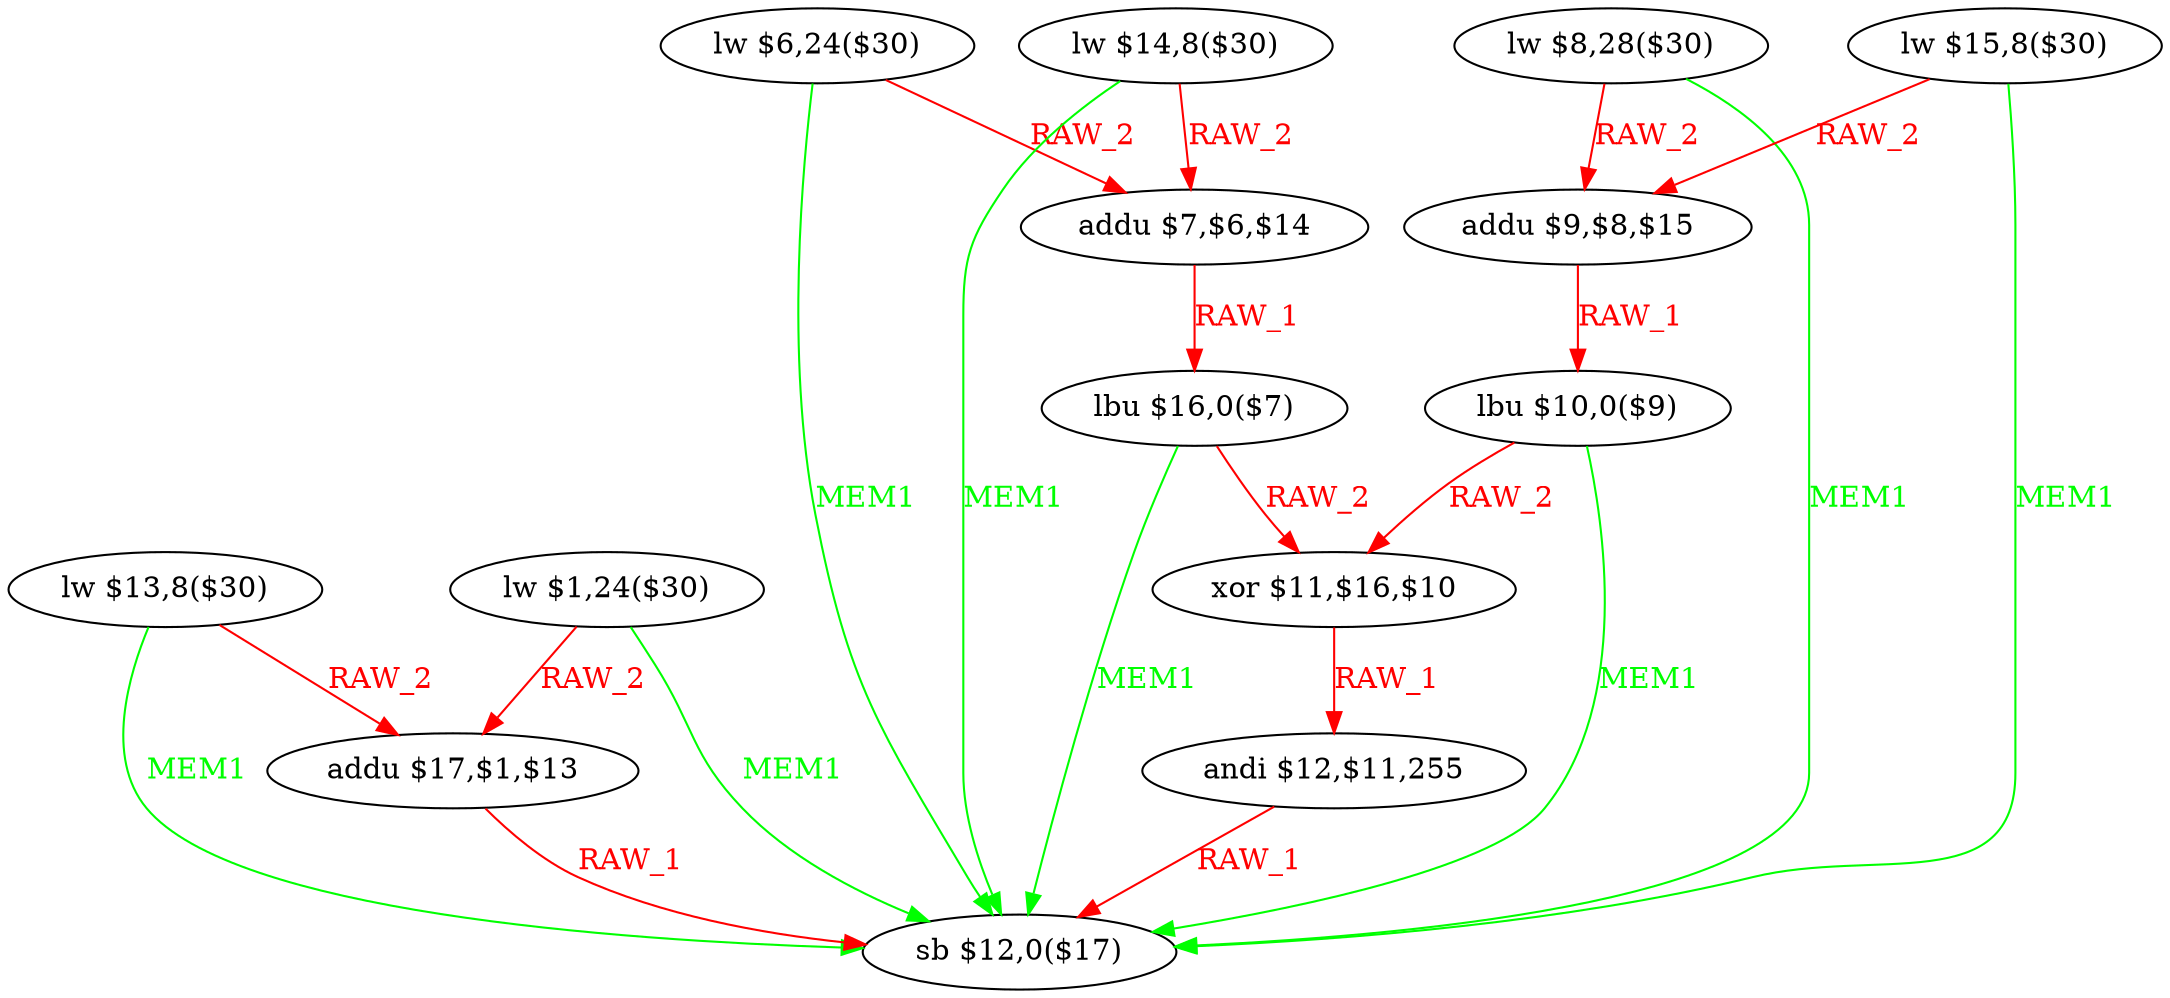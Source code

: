 digraph G1 {
node [shape = ellipse];
i0 [label = "lw $13,8($30)"] ;
i0 ->  i13 [color = green, fontcolor = green, label= "MEM1"];
i0 ->  i2 [color = red, fontcolor = red, label= "RAW_2"];
i13 [label = "sb $12,0($17)"] ;
i2 [label = "addu $17,$1,$13"] ;
i2 ->  i13 [color = red, fontcolor = red, label= "RAW_1"];
i1 [label = "lw $1,24($30)"] ;
i1 ->  i13 [color = green, fontcolor = green, label= "MEM1"];
i1 ->  i2 [color = red, fontcolor = red, label= "RAW_2"];
i3 [label = "lw $6,24($30)"] ;
i3 ->  i13 [color = green, fontcolor = green, label= "MEM1"];
i3 ->  i5 [color = red, fontcolor = red, label= "RAW_2"];
i5 [label = "addu $7,$6,$14"] ;
i5 ->  i6 [color = red, fontcolor = red, label= "RAW_1"];
i6 [label = "lbu $16,0($7)"] ;
i6 ->  i13 [color = green, fontcolor = green, label= "MEM1"];
i6 ->  i11 [color = red, fontcolor = red, label= "RAW_2"];
i11 [label = "xor $11,$16,$10"] ;
i11 ->  i12 [color = red, fontcolor = red, label= "RAW_1"];
i12 [label = "andi $12,$11,255"] ;
i12 ->  i13 [color = red, fontcolor = red, label= "RAW_1"];
i4 [label = "lw $14,8($30)"] ;
i4 ->  i13 [color = green, fontcolor = green, label= "MEM1"];
i4 ->  i5 [color = red, fontcolor = red, label= "RAW_2"];
i7 [label = "lw $8,28($30)"] ;
i7 ->  i13 [color = green, fontcolor = green, label= "MEM1"];
i7 ->  i9 [color = red, fontcolor = red, label= "RAW_2"];
i9 [label = "addu $9,$8,$15"] ;
i9 ->  i10 [color = red, fontcolor = red, label= "RAW_1"];
i10 [label = "lbu $10,0($9)"] ;
i10 ->  i13 [color = green, fontcolor = green, label= "MEM1"];
i10 ->  i11 [color = red, fontcolor = red, label= "RAW_2"];
i8 [label = "lw $15,8($30)"] ;
i8 ->  i13 [color = green, fontcolor = green, label= "MEM1"];
i8 ->  i9 [color = red, fontcolor = red, label= "RAW_2"];
}
